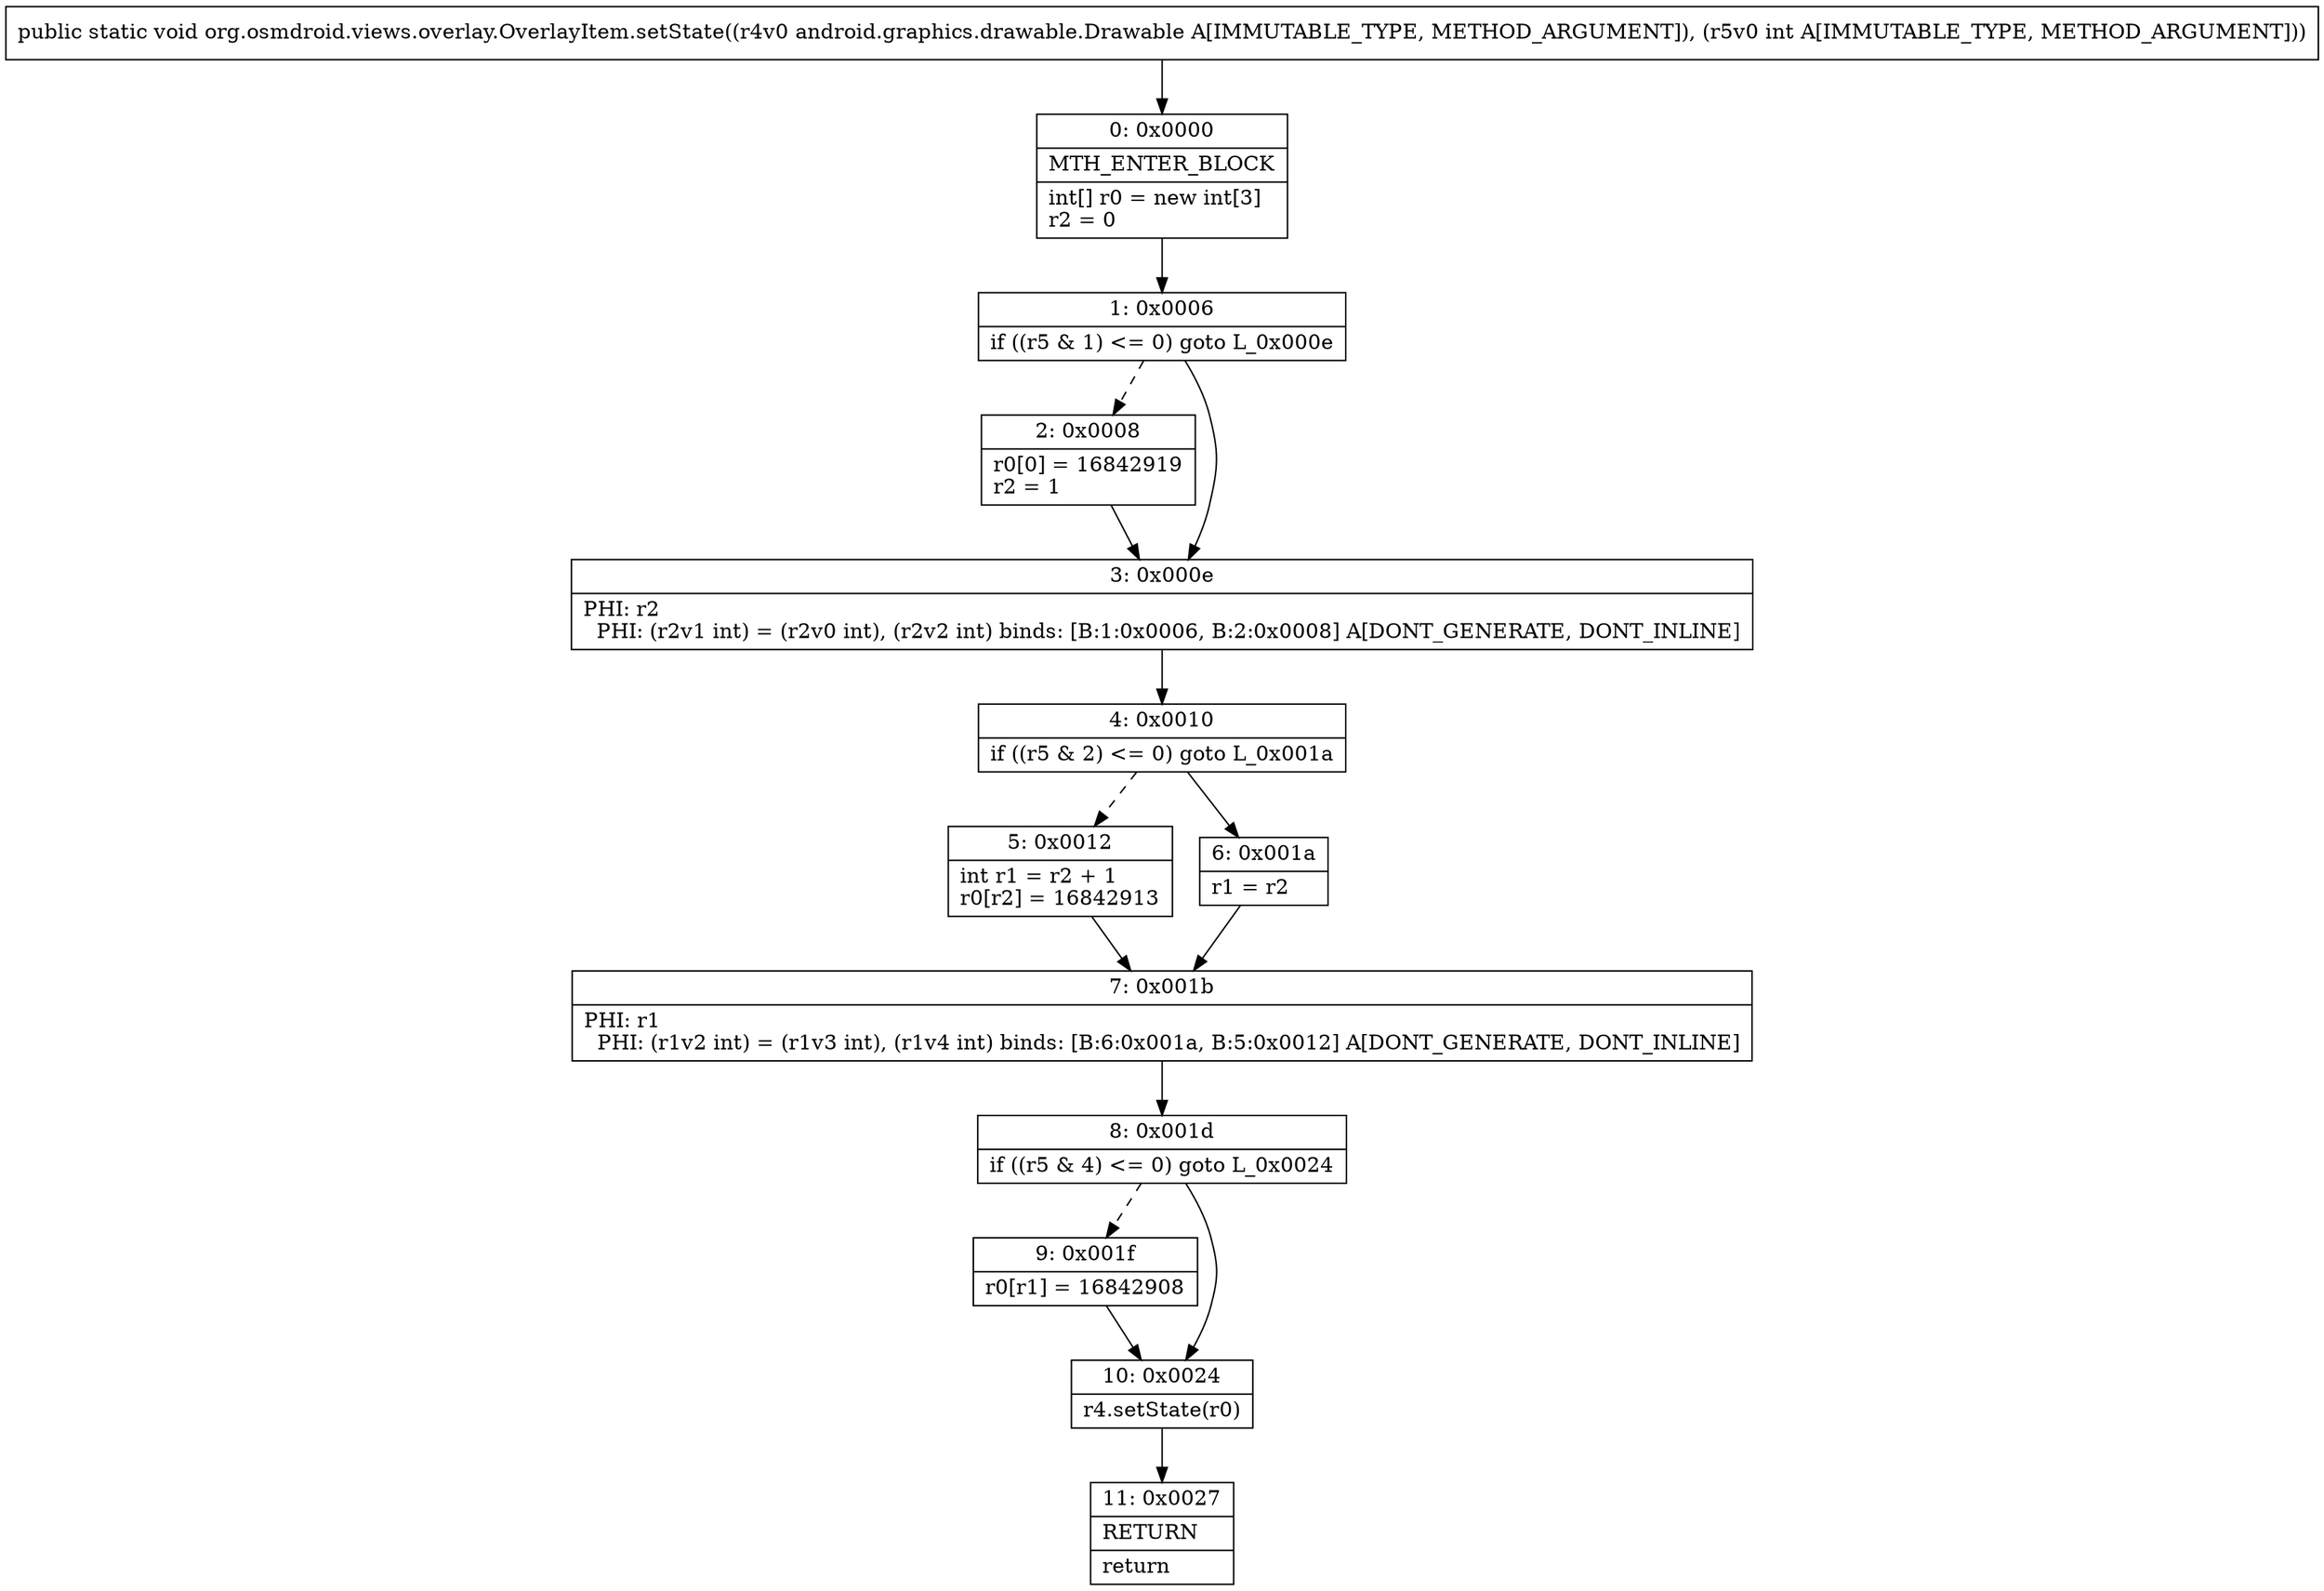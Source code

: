 digraph "CFG fororg.osmdroid.views.overlay.OverlayItem.setState(Landroid\/graphics\/drawable\/Drawable;I)V" {
Node_0 [shape=record,label="{0\:\ 0x0000|MTH_ENTER_BLOCK\l|int[] r0 = new int[3]\lr2 = 0\l}"];
Node_1 [shape=record,label="{1\:\ 0x0006|if ((r5 & 1) \<= 0) goto L_0x000e\l}"];
Node_2 [shape=record,label="{2\:\ 0x0008|r0[0] = 16842919\lr2 = 1\l}"];
Node_3 [shape=record,label="{3\:\ 0x000e|PHI: r2 \l  PHI: (r2v1 int) = (r2v0 int), (r2v2 int) binds: [B:1:0x0006, B:2:0x0008] A[DONT_GENERATE, DONT_INLINE]\l}"];
Node_4 [shape=record,label="{4\:\ 0x0010|if ((r5 & 2) \<= 0) goto L_0x001a\l}"];
Node_5 [shape=record,label="{5\:\ 0x0012|int r1 = r2 + 1\lr0[r2] = 16842913\l}"];
Node_6 [shape=record,label="{6\:\ 0x001a|r1 = r2\l}"];
Node_7 [shape=record,label="{7\:\ 0x001b|PHI: r1 \l  PHI: (r1v2 int) = (r1v3 int), (r1v4 int) binds: [B:6:0x001a, B:5:0x0012] A[DONT_GENERATE, DONT_INLINE]\l}"];
Node_8 [shape=record,label="{8\:\ 0x001d|if ((r5 & 4) \<= 0) goto L_0x0024\l}"];
Node_9 [shape=record,label="{9\:\ 0x001f|r0[r1] = 16842908\l}"];
Node_10 [shape=record,label="{10\:\ 0x0024|r4.setState(r0)\l}"];
Node_11 [shape=record,label="{11\:\ 0x0027|RETURN\l|return\l}"];
MethodNode[shape=record,label="{public static void org.osmdroid.views.overlay.OverlayItem.setState((r4v0 android.graphics.drawable.Drawable A[IMMUTABLE_TYPE, METHOD_ARGUMENT]), (r5v0 int A[IMMUTABLE_TYPE, METHOD_ARGUMENT])) }"];
MethodNode -> Node_0;
Node_0 -> Node_1;
Node_1 -> Node_2[style=dashed];
Node_1 -> Node_3;
Node_2 -> Node_3;
Node_3 -> Node_4;
Node_4 -> Node_5[style=dashed];
Node_4 -> Node_6;
Node_5 -> Node_7;
Node_6 -> Node_7;
Node_7 -> Node_8;
Node_8 -> Node_9[style=dashed];
Node_8 -> Node_10;
Node_9 -> Node_10;
Node_10 -> Node_11;
}

